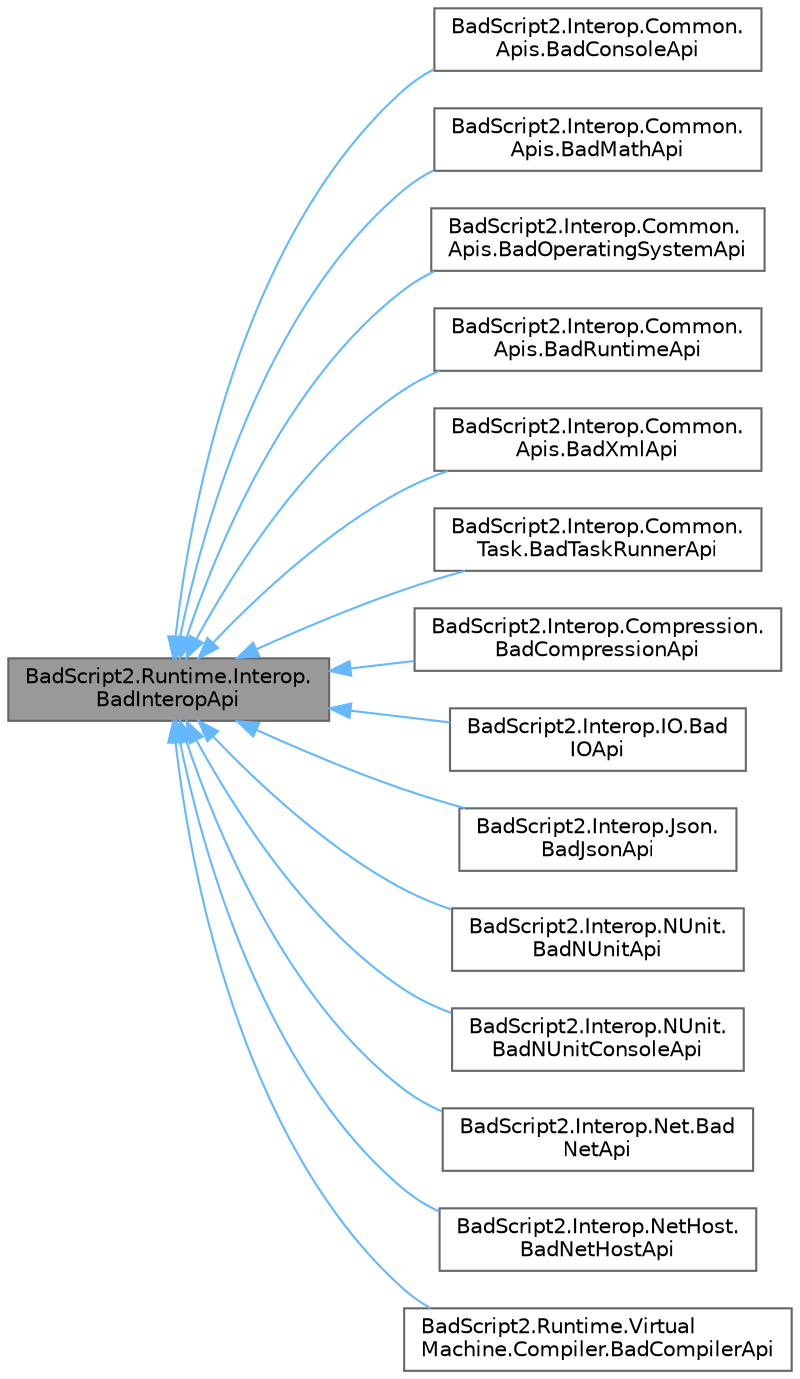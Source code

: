 digraph "BadScript2.Runtime.Interop.BadInteropApi"
{
 // LATEX_PDF_SIZE
  bgcolor="transparent";
  edge [fontname=Helvetica,fontsize=10,labelfontname=Helvetica,labelfontsize=10];
  node [fontname=Helvetica,fontsize=10,shape=box,height=0.2,width=0.4];
  rankdir="LR";
  Node1 [id="Node000001",label="BadScript2.Runtime.Interop.\lBadInteropApi",height=0.2,width=0.4,color="gray40", fillcolor="grey60", style="filled", fontcolor="black",tooltip="Implements an Interop API for the BS2 Language."];
  Node1 -> Node2 [id="edge1_Node000001_Node000002",dir="back",color="steelblue1",style="solid",tooltip=" "];
  Node2 [id="Node000002",label="BadScript2.Interop.Common.\lApis.BadConsoleApi",height=0.2,width=0.4,color="gray40", fillcolor="white", style="filled",URL="$class_bad_script2_1_1_interop_1_1_common_1_1_apis_1_1_bad_console_api.html",tooltip="Implements the \"Console\" API."];
  Node1 -> Node3 [id="edge2_Node000001_Node000003",dir="back",color="steelblue1",style="solid",tooltip=" "];
  Node3 [id="Node000003",label="BadScript2.Interop.Common.\lApis.BadMathApi",height=0.2,width=0.4,color="gray40", fillcolor="white", style="filled",URL="$class_bad_script2_1_1_interop_1_1_common_1_1_apis_1_1_bad_math_api.html",tooltip="Implements the \"Math\" API."];
  Node1 -> Node4 [id="edge3_Node000001_Node000004",dir="back",color="steelblue1",style="solid",tooltip=" "];
  Node4 [id="Node000004",label="BadScript2.Interop.Common.\lApis.BadOperatingSystemApi",height=0.2,width=0.4,color="gray40", fillcolor="white", style="filled",URL="$class_bad_script2_1_1_interop_1_1_common_1_1_apis_1_1_bad_operating_system_api.html",tooltip="Implements the \"OS\" API."];
  Node1 -> Node5 [id="edge4_Node000001_Node000005",dir="back",color="steelblue1",style="solid",tooltip=" "];
  Node5 [id="Node000005",label="BadScript2.Interop.Common.\lApis.BadRuntimeApi",height=0.2,width=0.4,color="gray40", fillcolor="white", style="filled",URL="$class_bad_script2_1_1_interop_1_1_common_1_1_apis_1_1_bad_runtime_api.html",tooltip="Implements the \"Runtime\" API."];
  Node1 -> Node6 [id="edge5_Node000001_Node000006",dir="back",color="steelblue1",style="solid",tooltip=" "];
  Node6 [id="Node000006",label="BadScript2.Interop.Common.\lApis.BadXmlApi",height=0.2,width=0.4,color="gray40", fillcolor="white", style="filled",URL="$class_bad_script2_1_1_interop_1_1_common_1_1_apis_1_1_bad_xml_api.html",tooltip="Implements the \"Xml\" API."];
  Node1 -> Node7 [id="edge6_Node000001_Node000007",dir="back",color="steelblue1",style="solid",tooltip=" "];
  Node7 [id="Node000007",label="BadScript2.Interop.Common.\lTask.BadTaskRunnerApi",height=0.2,width=0.4,color="gray40", fillcolor="white", style="filled",URL="$class_bad_script2_1_1_interop_1_1_common_1_1_task_1_1_bad_task_runner_api.html",tooltip="Implements the 'Concurrent' API."];
  Node1 -> Node8 [id="edge7_Node000001_Node000008",dir="back",color="steelblue1",style="solid",tooltip=" "];
  Node8 [id="Node000008",label="BadScript2.Interop.Compression.\lBadCompressionApi",height=0.2,width=0.4,color="gray40", fillcolor="white", style="filled",URL="$class_bad_script2_1_1_interop_1_1_compression_1_1_bad_compression_api.html",tooltip="Implements the \"Compression\" API."];
  Node1 -> Node9 [id="edge8_Node000001_Node000009",dir="back",color="steelblue1",style="solid",tooltip=" "];
  Node9 [id="Node000009",label="BadScript2.Interop.IO.Bad\lIOApi",height=0.2,width=0.4,color="gray40", fillcolor="white", style="filled",URL="$class_bad_script2_1_1_interop_1_1_i_o_1_1_bad_i_o_api.html",tooltip="Implements the \"IO\" Api."];
  Node1 -> Node10 [id="edge9_Node000001_Node000010",dir="back",color="steelblue1",style="solid",tooltip=" "];
  Node10 [id="Node000010",label="BadScript2.Interop.Json.\lBadJsonApi",height=0.2,width=0.4,color="gray40", fillcolor="white", style="filled",URL="$class_bad_script2_1_1_interop_1_1_json_1_1_bad_json_api.html",tooltip="Implements the \"Json\" Api."];
  Node1 -> Node11 [id="edge10_Node000001_Node000011",dir="back",color="steelblue1",style="solid",tooltip=" "];
  Node11 [id="Node000011",label="BadScript2.Interop.NUnit.\lBadNUnitApi",height=0.2,width=0.4,color="gray40", fillcolor="white", style="filled",URL="$class_bad_script2_1_1_interop_1_1_n_unit_1_1_bad_n_unit_api.html",tooltip=" "];
  Node1 -> Node12 [id="edge11_Node000001_Node000012",dir="back",color="steelblue1",style="solid",tooltip=" "];
  Node12 [id="Node000012",label="BadScript2.Interop.NUnit.\lBadNUnitConsoleApi",height=0.2,width=0.4,color="gray40", fillcolor="white", style="filled",URL="$class_bad_script2_1_1_interop_1_1_n_unit_1_1_bad_n_unit_console_api.html",tooltip=" "];
  Node1 -> Node13 [id="edge12_Node000001_Node000013",dir="back",color="steelblue1",style="solid",tooltip=" "];
  Node13 [id="Node000013",label="BadScript2.Interop.Net.Bad\lNetApi",height=0.2,width=0.4,color="gray40", fillcolor="white", style="filled",URL="$class_bad_script2_1_1_interop_1_1_net_1_1_bad_net_api.html",tooltip=" "];
  Node1 -> Node14 [id="edge13_Node000001_Node000014",dir="back",color="steelblue1",style="solid",tooltip=" "];
  Node14 [id="Node000014",label="BadScript2.Interop.NetHost.\lBadNetHostApi",height=0.2,width=0.4,color="gray40", fillcolor="white", style="filled",URL="$class_bad_script2_1_1_interop_1_1_net_host_1_1_bad_net_host_api.html",tooltip=" "];
  Node1 -> Node15 [id="edge14_Node000001_Node000015",dir="back",color="steelblue1",style="solid",tooltip=" "];
  Node15 [id="Node000015",label="BadScript2.Runtime.Virtual\lMachine.Compiler.BadCompilerApi",height=0.2,width=0.4,color="gray40", fillcolor="white", style="filled",URL="$class_bad_script2_1_1_runtime_1_1_virtual_machine_1_1_compiler_1_1_bad_compiler_api.html",tooltip=" "];
}
